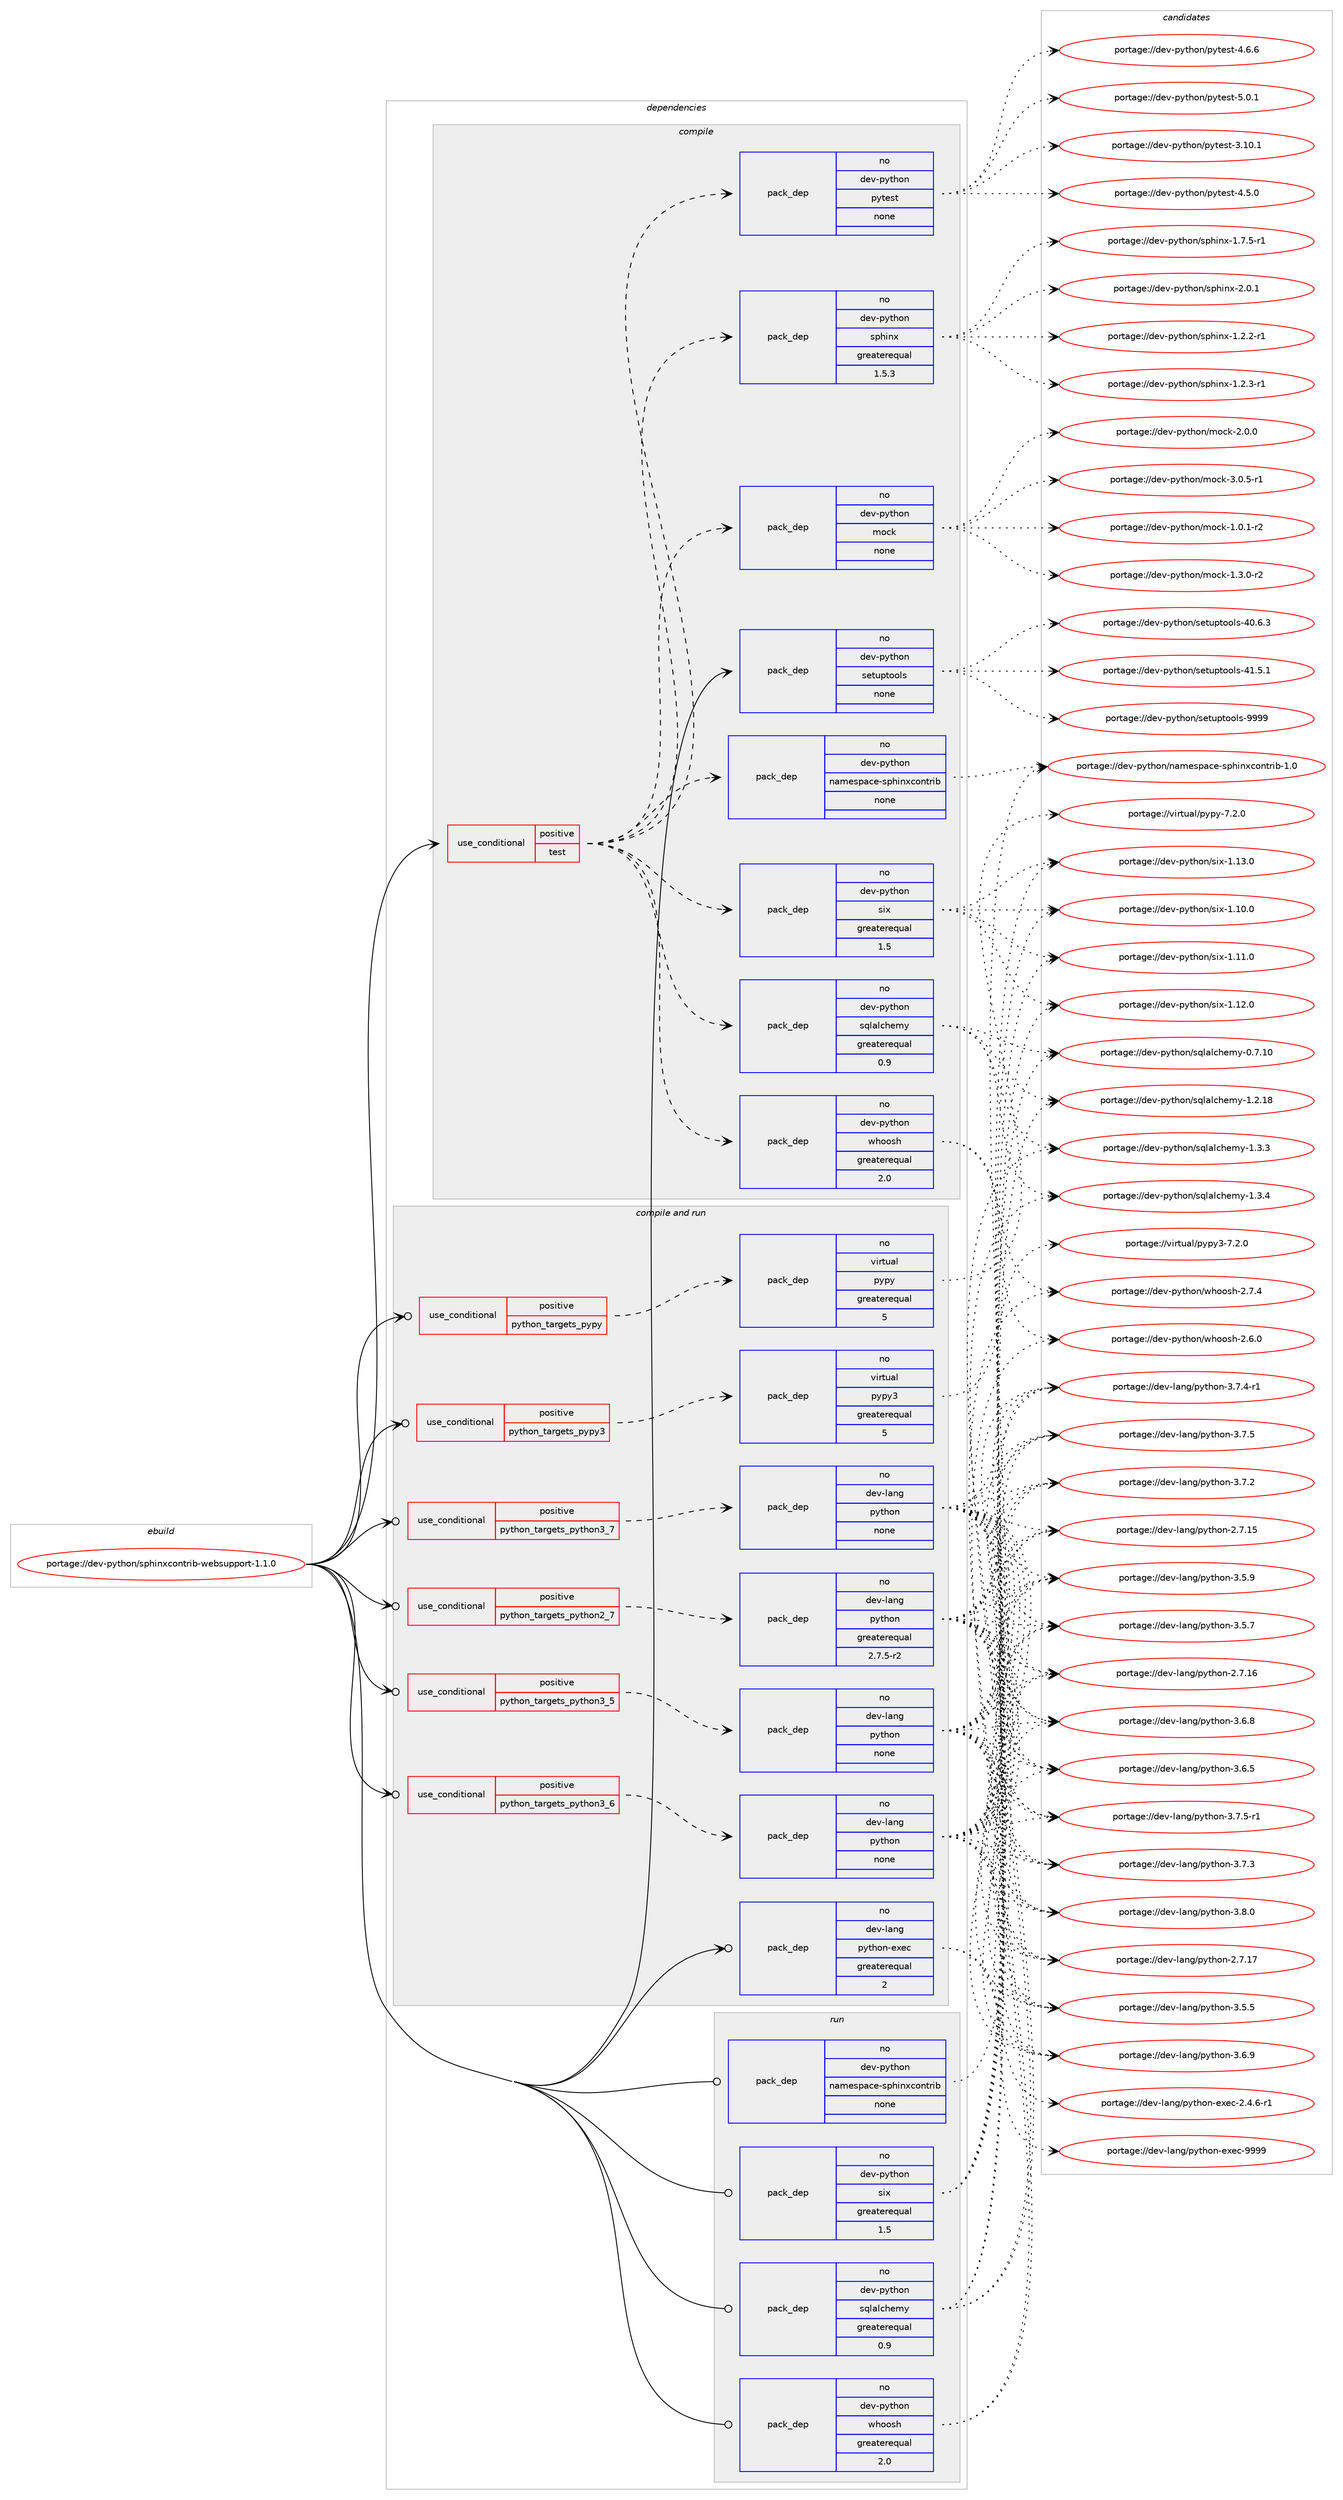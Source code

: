 digraph prolog {

# *************
# Graph options
# *************

newrank=true;
concentrate=true;
compound=true;
graph [rankdir=LR,fontname=Helvetica,fontsize=10,ranksep=1.5];#, ranksep=2.5, nodesep=0.2];
edge  [arrowhead=vee];
node  [fontname=Helvetica,fontsize=10];

# **********
# The ebuild
# **********

subgraph cluster_leftcol {
color=gray;
rank=same;
label=<<i>ebuild</i>>;
id [label="portage://dev-python/sphinxcontrib-websupport-1.1.0", color=red, width=4, href="../dev-python/sphinxcontrib-websupport-1.1.0.svg"];
}

# ****************
# The dependencies
# ****************

subgraph cluster_midcol {
color=gray;
label=<<i>dependencies</i>>;
subgraph cluster_compile {
fillcolor="#eeeeee";
style=filled;
label=<<i>compile</i>>;
subgraph cond39119 {
dependency173643 [label=<<TABLE BORDER="0" CELLBORDER="1" CELLSPACING="0" CELLPADDING="4"><TR><TD ROWSPAN="3" CELLPADDING="10">use_conditional</TD></TR><TR><TD>positive</TD></TR><TR><TD>test</TD></TR></TABLE>>, shape=none, color=red];
subgraph pack131121 {
dependency173644 [label=<<TABLE BORDER="0" CELLBORDER="1" CELLSPACING="0" CELLPADDING="4" WIDTH="220"><TR><TD ROWSPAN="6" CELLPADDING="30">pack_dep</TD></TR><TR><TD WIDTH="110">no</TD></TR><TR><TD>dev-python</TD></TR><TR><TD>sqlalchemy</TD></TR><TR><TD>greaterequal</TD></TR><TR><TD>0.9</TD></TR></TABLE>>, shape=none, color=blue];
}
dependency173643:e -> dependency173644:w [weight=20,style="dashed",arrowhead="vee"];
subgraph pack131122 {
dependency173645 [label=<<TABLE BORDER="0" CELLBORDER="1" CELLSPACING="0" CELLPADDING="4" WIDTH="220"><TR><TD ROWSPAN="6" CELLPADDING="30">pack_dep</TD></TR><TR><TD WIDTH="110">no</TD></TR><TR><TD>dev-python</TD></TR><TR><TD>whoosh</TD></TR><TR><TD>greaterequal</TD></TR><TR><TD>2.0</TD></TR></TABLE>>, shape=none, color=blue];
}
dependency173643:e -> dependency173645:w [weight=20,style="dashed",arrowhead="vee"];
subgraph pack131123 {
dependency173646 [label=<<TABLE BORDER="0" CELLBORDER="1" CELLSPACING="0" CELLPADDING="4" WIDTH="220"><TR><TD ROWSPAN="6" CELLPADDING="30">pack_dep</TD></TR><TR><TD WIDTH="110">no</TD></TR><TR><TD>dev-python</TD></TR><TR><TD>six</TD></TR><TR><TD>greaterequal</TD></TR><TR><TD>1.5</TD></TR></TABLE>>, shape=none, color=blue];
}
dependency173643:e -> dependency173646:w [weight=20,style="dashed",arrowhead="vee"];
subgraph pack131124 {
dependency173647 [label=<<TABLE BORDER="0" CELLBORDER="1" CELLSPACING="0" CELLPADDING="4" WIDTH="220"><TR><TD ROWSPAN="6" CELLPADDING="30">pack_dep</TD></TR><TR><TD WIDTH="110">no</TD></TR><TR><TD>dev-python</TD></TR><TR><TD>namespace-sphinxcontrib</TD></TR><TR><TD>none</TD></TR><TR><TD></TD></TR></TABLE>>, shape=none, color=blue];
}
dependency173643:e -> dependency173647:w [weight=20,style="dashed",arrowhead="vee"];
subgraph pack131125 {
dependency173648 [label=<<TABLE BORDER="0" CELLBORDER="1" CELLSPACING="0" CELLPADDING="4" WIDTH="220"><TR><TD ROWSPAN="6" CELLPADDING="30">pack_dep</TD></TR><TR><TD WIDTH="110">no</TD></TR><TR><TD>dev-python</TD></TR><TR><TD>sphinx</TD></TR><TR><TD>greaterequal</TD></TR><TR><TD>1.5.3</TD></TR></TABLE>>, shape=none, color=blue];
}
dependency173643:e -> dependency173648:w [weight=20,style="dashed",arrowhead="vee"];
subgraph pack131126 {
dependency173649 [label=<<TABLE BORDER="0" CELLBORDER="1" CELLSPACING="0" CELLPADDING="4" WIDTH="220"><TR><TD ROWSPAN="6" CELLPADDING="30">pack_dep</TD></TR><TR><TD WIDTH="110">no</TD></TR><TR><TD>dev-python</TD></TR><TR><TD>pytest</TD></TR><TR><TD>none</TD></TR><TR><TD></TD></TR></TABLE>>, shape=none, color=blue];
}
dependency173643:e -> dependency173649:w [weight=20,style="dashed",arrowhead="vee"];
subgraph pack131127 {
dependency173650 [label=<<TABLE BORDER="0" CELLBORDER="1" CELLSPACING="0" CELLPADDING="4" WIDTH="220"><TR><TD ROWSPAN="6" CELLPADDING="30">pack_dep</TD></TR><TR><TD WIDTH="110">no</TD></TR><TR><TD>dev-python</TD></TR><TR><TD>mock</TD></TR><TR><TD>none</TD></TR><TR><TD></TD></TR></TABLE>>, shape=none, color=blue];
}
dependency173643:e -> dependency173650:w [weight=20,style="dashed",arrowhead="vee"];
}
id:e -> dependency173643:w [weight=20,style="solid",arrowhead="vee"];
subgraph pack131128 {
dependency173651 [label=<<TABLE BORDER="0" CELLBORDER="1" CELLSPACING="0" CELLPADDING="4" WIDTH="220"><TR><TD ROWSPAN="6" CELLPADDING="30">pack_dep</TD></TR><TR><TD WIDTH="110">no</TD></TR><TR><TD>dev-python</TD></TR><TR><TD>setuptools</TD></TR><TR><TD>none</TD></TR><TR><TD></TD></TR></TABLE>>, shape=none, color=blue];
}
id:e -> dependency173651:w [weight=20,style="solid",arrowhead="vee"];
}
subgraph cluster_compileandrun {
fillcolor="#eeeeee";
style=filled;
label=<<i>compile and run</i>>;
subgraph cond39120 {
dependency173652 [label=<<TABLE BORDER="0" CELLBORDER="1" CELLSPACING="0" CELLPADDING="4"><TR><TD ROWSPAN="3" CELLPADDING="10">use_conditional</TD></TR><TR><TD>positive</TD></TR><TR><TD>python_targets_pypy</TD></TR></TABLE>>, shape=none, color=red];
subgraph pack131129 {
dependency173653 [label=<<TABLE BORDER="0" CELLBORDER="1" CELLSPACING="0" CELLPADDING="4" WIDTH="220"><TR><TD ROWSPAN="6" CELLPADDING="30">pack_dep</TD></TR><TR><TD WIDTH="110">no</TD></TR><TR><TD>virtual</TD></TR><TR><TD>pypy</TD></TR><TR><TD>greaterequal</TD></TR><TR><TD>5</TD></TR></TABLE>>, shape=none, color=blue];
}
dependency173652:e -> dependency173653:w [weight=20,style="dashed",arrowhead="vee"];
}
id:e -> dependency173652:w [weight=20,style="solid",arrowhead="odotvee"];
subgraph cond39121 {
dependency173654 [label=<<TABLE BORDER="0" CELLBORDER="1" CELLSPACING="0" CELLPADDING="4"><TR><TD ROWSPAN="3" CELLPADDING="10">use_conditional</TD></TR><TR><TD>positive</TD></TR><TR><TD>python_targets_pypy3</TD></TR></TABLE>>, shape=none, color=red];
subgraph pack131130 {
dependency173655 [label=<<TABLE BORDER="0" CELLBORDER="1" CELLSPACING="0" CELLPADDING="4" WIDTH="220"><TR><TD ROWSPAN="6" CELLPADDING="30">pack_dep</TD></TR><TR><TD WIDTH="110">no</TD></TR><TR><TD>virtual</TD></TR><TR><TD>pypy3</TD></TR><TR><TD>greaterequal</TD></TR><TR><TD>5</TD></TR></TABLE>>, shape=none, color=blue];
}
dependency173654:e -> dependency173655:w [weight=20,style="dashed",arrowhead="vee"];
}
id:e -> dependency173654:w [weight=20,style="solid",arrowhead="odotvee"];
subgraph cond39122 {
dependency173656 [label=<<TABLE BORDER="0" CELLBORDER="1" CELLSPACING="0" CELLPADDING="4"><TR><TD ROWSPAN="3" CELLPADDING="10">use_conditional</TD></TR><TR><TD>positive</TD></TR><TR><TD>python_targets_python2_7</TD></TR></TABLE>>, shape=none, color=red];
subgraph pack131131 {
dependency173657 [label=<<TABLE BORDER="0" CELLBORDER="1" CELLSPACING="0" CELLPADDING="4" WIDTH="220"><TR><TD ROWSPAN="6" CELLPADDING="30">pack_dep</TD></TR><TR><TD WIDTH="110">no</TD></TR><TR><TD>dev-lang</TD></TR><TR><TD>python</TD></TR><TR><TD>greaterequal</TD></TR><TR><TD>2.7.5-r2</TD></TR></TABLE>>, shape=none, color=blue];
}
dependency173656:e -> dependency173657:w [weight=20,style="dashed",arrowhead="vee"];
}
id:e -> dependency173656:w [weight=20,style="solid",arrowhead="odotvee"];
subgraph cond39123 {
dependency173658 [label=<<TABLE BORDER="0" CELLBORDER="1" CELLSPACING="0" CELLPADDING="4"><TR><TD ROWSPAN="3" CELLPADDING="10">use_conditional</TD></TR><TR><TD>positive</TD></TR><TR><TD>python_targets_python3_5</TD></TR></TABLE>>, shape=none, color=red];
subgraph pack131132 {
dependency173659 [label=<<TABLE BORDER="0" CELLBORDER="1" CELLSPACING="0" CELLPADDING="4" WIDTH="220"><TR><TD ROWSPAN="6" CELLPADDING="30">pack_dep</TD></TR><TR><TD WIDTH="110">no</TD></TR><TR><TD>dev-lang</TD></TR><TR><TD>python</TD></TR><TR><TD>none</TD></TR><TR><TD></TD></TR></TABLE>>, shape=none, color=blue];
}
dependency173658:e -> dependency173659:w [weight=20,style="dashed",arrowhead="vee"];
}
id:e -> dependency173658:w [weight=20,style="solid",arrowhead="odotvee"];
subgraph cond39124 {
dependency173660 [label=<<TABLE BORDER="0" CELLBORDER="1" CELLSPACING="0" CELLPADDING="4"><TR><TD ROWSPAN="3" CELLPADDING="10">use_conditional</TD></TR><TR><TD>positive</TD></TR><TR><TD>python_targets_python3_6</TD></TR></TABLE>>, shape=none, color=red];
subgraph pack131133 {
dependency173661 [label=<<TABLE BORDER="0" CELLBORDER="1" CELLSPACING="0" CELLPADDING="4" WIDTH="220"><TR><TD ROWSPAN="6" CELLPADDING="30">pack_dep</TD></TR><TR><TD WIDTH="110">no</TD></TR><TR><TD>dev-lang</TD></TR><TR><TD>python</TD></TR><TR><TD>none</TD></TR><TR><TD></TD></TR></TABLE>>, shape=none, color=blue];
}
dependency173660:e -> dependency173661:w [weight=20,style="dashed",arrowhead="vee"];
}
id:e -> dependency173660:w [weight=20,style="solid",arrowhead="odotvee"];
subgraph cond39125 {
dependency173662 [label=<<TABLE BORDER="0" CELLBORDER="1" CELLSPACING="0" CELLPADDING="4"><TR><TD ROWSPAN="3" CELLPADDING="10">use_conditional</TD></TR><TR><TD>positive</TD></TR><TR><TD>python_targets_python3_7</TD></TR></TABLE>>, shape=none, color=red];
subgraph pack131134 {
dependency173663 [label=<<TABLE BORDER="0" CELLBORDER="1" CELLSPACING="0" CELLPADDING="4" WIDTH="220"><TR><TD ROWSPAN="6" CELLPADDING="30">pack_dep</TD></TR><TR><TD WIDTH="110">no</TD></TR><TR><TD>dev-lang</TD></TR><TR><TD>python</TD></TR><TR><TD>none</TD></TR><TR><TD></TD></TR></TABLE>>, shape=none, color=blue];
}
dependency173662:e -> dependency173663:w [weight=20,style="dashed",arrowhead="vee"];
}
id:e -> dependency173662:w [weight=20,style="solid",arrowhead="odotvee"];
subgraph pack131135 {
dependency173664 [label=<<TABLE BORDER="0" CELLBORDER="1" CELLSPACING="0" CELLPADDING="4" WIDTH="220"><TR><TD ROWSPAN="6" CELLPADDING="30">pack_dep</TD></TR><TR><TD WIDTH="110">no</TD></TR><TR><TD>dev-lang</TD></TR><TR><TD>python-exec</TD></TR><TR><TD>greaterequal</TD></TR><TR><TD>2</TD></TR></TABLE>>, shape=none, color=blue];
}
id:e -> dependency173664:w [weight=20,style="solid",arrowhead="odotvee"];
}
subgraph cluster_run {
fillcolor="#eeeeee";
style=filled;
label=<<i>run</i>>;
subgraph pack131136 {
dependency173665 [label=<<TABLE BORDER="0" CELLBORDER="1" CELLSPACING="0" CELLPADDING="4" WIDTH="220"><TR><TD ROWSPAN="6" CELLPADDING="30">pack_dep</TD></TR><TR><TD WIDTH="110">no</TD></TR><TR><TD>dev-python</TD></TR><TR><TD>namespace-sphinxcontrib</TD></TR><TR><TD>none</TD></TR><TR><TD></TD></TR></TABLE>>, shape=none, color=blue];
}
id:e -> dependency173665:w [weight=20,style="solid",arrowhead="odot"];
subgraph pack131137 {
dependency173666 [label=<<TABLE BORDER="0" CELLBORDER="1" CELLSPACING="0" CELLPADDING="4" WIDTH="220"><TR><TD ROWSPAN="6" CELLPADDING="30">pack_dep</TD></TR><TR><TD WIDTH="110">no</TD></TR><TR><TD>dev-python</TD></TR><TR><TD>six</TD></TR><TR><TD>greaterequal</TD></TR><TR><TD>1.5</TD></TR></TABLE>>, shape=none, color=blue];
}
id:e -> dependency173666:w [weight=20,style="solid",arrowhead="odot"];
subgraph pack131138 {
dependency173667 [label=<<TABLE BORDER="0" CELLBORDER="1" CELLSPACING="0" CELLPADDING="4" WIDTH="220"><TR><TD ROWSPAN="6" CELLPADDING="30">pack_dep</TD></TR><TR><TD WIDTH="110">no</TD></TR><TR><TD>dev-python</TD></TR><TR><TD>sqlalchemy</TD></TR><TR><TD>greaterequal</TD></TR><TR><TD>0.9</TD></TR></TABLE>>, shape=none, color=blue];
}
id:e -> dependency173667:w [weight=20,style="solid",arrowhead="odot"];
subgraph pack131139 {
dependency173668 [label=<<TABLE BORDER="0" CELLBORDER="1" CELLSPACING="0" CELLPADDING="4" WIDTH="220"><TR><TD ROWSPAN="6" CELLPADDING="30">pack_dep</TD></TR><TR><TD WIDTH="110">no</TD></TR><TR><TD>dev-python</TD></TR><TR><TD>whoosh</TD></TR><TR><TD>greaterequal</TD></TR><TR><TD>2.0</TD></TR></TABLE>>, shape=none, color=blue];
}
id:e -> dependency173668:w [weight=20,style="solid",arrowhead="odot"];
}
}

# **************
# The candidates
# **************

subgraph cluster_choices {
rank=same;
color=gray;
label=<<i>candidates</i>>;

subgraph choice131121 {
color=black;
nodesep=1;
choiceportage1001011184511212111610411111047115113108971089910410110912145484655464948 [label="portage://dev-python/sqlalchemy-0.7.10", color=red, width=4,href="../dev-python/sqlalchemy-0.7.10.svg"];
choiceportage1001011184511212111610411111047115113108971089910410110912145494650464956 [label="portage://dev-python/sqlalchemy-1.2.18", color=red, width=4,href="../dev-python/sqlalchemy-1.2.18.svg"];
choiceportage10010111845112121116104111110471151131089710899104101109121454946514651 [label="portage://dev-python/sqlalchemy-1.3.3", color=red, width=4,href="../dev-python/sqlalchemy-1.3.3.svg"];
choiceportage10010111845112121116104111110471151131089710899104101109121454946514652 [label="portage://dev-python/sqlalchemy-1.3.4", color=red, width=4,href="../dev-python/sqlalchemy-1.3.4.svg"];
dependency173644:e -> choiceportage1001011184511212111610411111047115113108971089910410110912145484655464948:w [style=dotted,weight="100"];
dependency173644:e -> choiceportage1001011184511212111610411111047115113108971089910410110912145494650464956:w [style=dotted,weight="100"];
dependency173644:e -> choiceportage10010111845112121116104111110471151131089710899104101109121454946514651:w [style=dotted,weight="100"];
dependency173644:e -> choiceportage10010111845112121116104111110471151131089710899104101109121454946514652:w [style=dotted,weight="100"];
}
subgraph choice131122 {
color=black;
nodesep=1;
choiceportage1001011184511212111610411111047119104111111115104455046544648 [label="portage://dev-python/whoosh-2.6.0", color=red, width=4,href="../dev-python/whoosh-2.6.0.svg"];
choiceportage1001011184511212111610411111047119104111111115104455046554652 [label="portage://dev-python/whoosh-2.7.4", color=red, width=4,href="../dev-python/whoosh-2.7.4.svg"];
dependency173645:e -> choiceportage1001011184511212111610411111047119104111111115104455046544648:w [style=dotted,weight="100"];
dependency173645:e -> choiceportage1001011184511212111610411111047119104111111115104455046554652:w [style=dotted,weight="100"];
}
subgraph choice131123 {
color=black;
nodesep=1;
choiceportage100101118451121211161041111104711510512045494649484648 [label="portage://dev-python/six-1.10.0", color=red, width=4,href="../dev-python/six-1.10.0.svg"];
choiceportage100101118451121211161041111104711510512045494649494648 [label="portage://dev-python/six-1.11.0", color=red, width=4,href="../dev-python/six-1.11.0.svg"];
choiceportage100101118451121211161041111104711510512045494649504648 [label="portage://dev-python/six-1.12.0", color=red, width=4,href="../dev-python/six-1.12.0.svg"];
choiceportage100101118451121211161041111104711510512045494649514648 [label="portage://dev-python/six-1.13.0", color=red, width=4,href="../dev-python/six-1.13.0.svg"];
dependency173646:e -> choiceportage100101118451121211161041111104711510512045494649484648:w [style=dotted,weight="100"];
dependency173646:e -> choiceportage100101118451121211161041111104711510512045494649494648:w [style=dotted,weight="100"];
dependency173646:e -> choiceportage100101118451121211161041111104711510512045494649504648:w [style=dotted,weight="100"];
dependency173646:e -> choiceportage100101118451121211161041111104711510512045494649514648:w [style=dotted,weight="100"];
}
subgraph choice131124 {
color=black;
nodesep=1;
choiceportage100101118451121211161041111104711097109101115112979910145115112104105110120991111101161141059845494648 [label="portage://dev-python/namespace-sphinxcontrib-1.0", color=red, width=4,href="../dev-python/namespace-sphinxcontrib-1.0.svg"];
dependency173647:e -> choiceportage100101118451121211161041111104711097109101115112979910145115112104105110120991111101161141059845494648:w [style=dotted,weight="100"];
}
subgraph choice131125 {
color=black;
nodesep=1;
choiceportage10010111845112121116104111110471151121041051101204549465046504511449 [label="portage://dev-python/sphinx-1.2.2-r1", color=red, width=4,href="../dev-python/sphinx-1.2.2-r1.svg"];
choiceportage10010111845112121116104111110471151121041051101204549465046514511449 [label="portage://dev-python/sphinx-1.2.3-r1", color=red, width=4,href="../dev-python/sphinx-1.2.3-r1.svg"];
choiceportage10010111845112121116104111110471151121041051101204549465546534511449 [label="portage://dev-python/sphinx-1.7.5-r1", color=red, width=4,href="../dev-python/sphinx-1.7.5-r1.svg"];
choiceportage1001011184511212111610411111047115112104105110120455046484649 [label="portage://dev-python/sphinx-2.0.1", color=red, width=4,href="../dev-python/sphinx-2.0.1.svg"];
dependency173648:e -> choiceportage10010111845112121116104111110471151121041051101204549465046504511449:w [style=dotted,weight="100"];
dependency173648:e -> choiceportage10010111845112121116104111110471151121041051101204549465046514511449:w [style=dotted,weight="100"];
dependency173648:e -> choiceportage10010111845112121116104111110471151121041051101204549465546534511449:w [style=dotted,weight="100"];
dependency173648:e -> choiceportage1001011184511212111610411111047115112104105110120455046484649:w [style=dotted,weight="100"];
}
subgraph choice131126 {
color=black;
nodesep=1;
choiceportage100101118451121211161041111104711212111610111511645514649484649 [label="portage://dev-python/pytest-3.10.1", color=red, width=4,href="../dev-python/pytest-3.10.1.svg"];
choiceportage1001011184511212111610411111047112121116101115116455246534648 [label="portage://dev-python/pytest-4.5.0", color=red, width=4,href="../dev-python/pytest-4.5.0.svg"];
choiceportage1001011184511212111610411111047112121116101115116455246544654 [label="portage://dev-python/pytest-4.6.6", color=red, width=4,href="../dev-python/pytest-4.6.6.svg"];
choiceportage1001011184511212111610411111047112121116101115116455346484649 [label="portage://dev-python/pytest-5.0.1", color=red, width=4,href="../dev-python/pytest-5.0.1.svg"];
dependency173649:e -> choiceportage100101118451121211161041111104711212111610111511645514649484649:w [style=dotted,weight="100"];
dependency173649:e -> choiceportage1001011184511212111610411111047112121116101115116455246534648:w [style=dotted,weight="100"];
dependency173649:e -> choiceportage1001011184511212111610411111047112121116101115116455246544654:w [style=dotted,weight="100"];
dependency173649:e -> choiceportage1001011184511212111610411111047112121116101115116455346484649:w [style=dotted,weight="100"];
}
subgraph choice131127 {
color=black;
nodesep=1;
choiceportage1001011184511212111610411111047109111991074549464846494511450 [label="portage://dev-python/mock-1.0.1-r2", color=red, width=4,href="../dev-python/mock-1.0.1-r2.svg"];
choiceportage1001011184511212111610411111047109111991074549465146484511450 [label="portage://dev-python/mock-1.3.0-r2", color=red, width=4,href="../dev-python/mock-1.3.0-r2.svg"];
choiceportage100101118451121211161041111104710911199107455046484648 [label="portage://dev-python/mock-2.0.0", color=red, width=4,href="../dev-python/mock-2.0.0.svg"];
choiceportage1001011184511212111610411111047109111991074551464846534511449 [label="portage://dev-python/mock-3.0.5-r1", color=red, width=4,href="../dev-python/mock-3.0.5-r1.svg"];
dependency173650:e -> choiceportage1001011184511212111610411111047109111991074549464846494511450:w [style=dotted,weight="100"];
dependency173650:e -> choiceportage1001011184511212111610411111047109111991074549465146484511450:w [style=dotted,weight="100"];
dependency173650:e -> choiceportage100101118451121211161041111104710911199107455046484648:w [style=dotted,weight="100"];
dependency173650:e -> choiceportage1001011184511212111610411111047109111991074551464846534511449:w [style=dotted,weight="100"];
}
subgraph choice131128 {
color=black;
nodesep=1;
choiceportage100101118451121211161041111104711510111611711211611111110811545524846544651 [label="portage://dev-python/setuptools-40.6.3", color=red, width=4,href="../dev-python/setuptools-40.6.3.svg"];
choiceportage100101118451121211161041111104711510111611711211611111110811545524946534649 [label="portage://dev-python/setuptools-41.5.1", color=red, width=4,href="../dev-python/setuptools-41.5.1.svg"];
choiceportage10010111845112121116104111110471151011161171121161111111081154557575757 [label="portage://dev-python/setuptools-9999", color=red, width=4,href="../dev-python/setuptools-9999.svg"];
dependency173651:e -> choiceportage100101118451121211161041111104711510111611711211611111110811545524846544651:w [style=dotted,weight="100"];
dependency173651:e -> choiceportage100101118451121211161041111104711510111611711211611111110811545524946534649:w [style=dotted,weight="100"];
dependency173651:e -> choiceportage10010111845112121116104111110471151011161171121161111111081154557575757:w [style=dotted,weight="100"];
}
subgraph choice131129 {
color=black;
nodesep=1;
choiceportage1181051141161179710847112121112121455546504648 [label="portage://virtual/pypy-7.2.0", color=red, width=4,href="../virtual/pypy-7.2.0.svg"];
dependency173653:e -> choiceportage1181051141161179710847112121112121455546504648:w [style=dotted,weight="100"];
}
subgraph choice131130 {
color=black;
nodesep=1;
choiceportage118105114116117971084711212111212151455546504648 [label="portage://virtual/pypy3-7.2.0", color=red, width=4,href="../virtual/pypy3-7.2.0.svg"];
dependency173655:e -> choiceportage118105114116117971084711212111212151455546504648:w [style=dotted,weight="100"];
}
subgraph choice131131 {
color=black;
nodesep=1;
choiceportage10010111845108971101034711212111610411111045504655464953 [label="portage://dev-lang/python-2.7.15", color=red, width=4,href="../dev-lang/python-2.7.15.svg"];
choiceportage10010111845108971101034711212111610411111045504655464954 [label="portage://dev-lang/python-2.7.16", color=red, width=4,href="../dev-lang/python-2.7.16.svg"];
choiceportage10010111845108971101034711212111610411111045504655464955 [label="portage://dev-lang/python-2.7.17", color=red, width=4,href="../dev-lang/python-2.7.17.svg"];
choiceportage100101118451089711010347112121116104111110455146534653 [label="portage://dev-lang/python-3.5.5", color=red, width=4,href="../dev-lang/python-3.5.5.svg"];
choiceportage100101118451089711010347112121116104111110455146534655 [label="portage://dev-lang/python-3.5.7", color=red, width=4,href="../dev-lang/python-3.5.7.svg"];
choiceportage100101118451089711010347112121116104111110455146534657 [label="portage://dev-lang/python-3.5.9", color=red, width=4,href="../dev-lang/python-3.5.9.svg"];
choiceportage100101118451089711010347112121116104111110455146544653 [label="portage://dev-lang/python-3.6.5", color=red, width=4,href="../dev-lang/python-3.6.5.svg"];
choiceportage100101118451089711010347112121116104111110455146544656 [label="portage://dev-lang/python-3.6.8", color=red, width=4,href="../dev-lang/python-3.6.8.svg"];
choiceportage100101118451089711010347112121116104111110455146544657 [label="portage://dev-lang/python-3.6.9", color=red, width=4,href="../dev-lang/python-3.6.9.svg"];
choiceportage100101118451089711010347112121116104111110455146554650 [label="portage://dev-lang/python-3.7.2", color=red, width=4,href="../dev-lang/python-3.7.2.svg"];
choiceportage100101118451089711010347112121116104111110455146554651 [label="portage://dev-lang/python-3.7.3", color=red, width=4,href="../dev-lang/python-3.7.3.svg"];
choiceportage1001011184510897110103471121211161041111104551465546524511449 [label="portage://dev-lang/python-3.7.4-r1", color=red, width=4,href="../dev-lang/python-3.7.4-r1.svg"];
choiceportage100101118451089711010347112121116104111110455146554653 [label="portage://dev-lang/python-3.7.5", color=red, width=4,href="../dev-lang/python-3.7.5.svg"];
choiceportage1001011184510897110103471121211161041111104551465546534511449 [label="portage://dev-lang/python-3.7.5-r1", color=red, width=4,href="../dev-lang/python-3.7.5-r1.svg"];
choiceportage100101118451089711010347112121116104111110455146564648 [label="portage://dev-lang/python-3.8.0", color=red, width=4,href="../dev-lang/python-3.8.0.svg"];
dependency173657:e -> choiceportage10010111845108971101034711212111610411111045504655464953:w [style=dotted,weight="100"];
dependency173657:e -> choiceportage10010111845108971101034711212111610411111045504655464954:w [style=dotted,weight="100"];
dependency173657:e -> choiceportage10010111845108971101034711212111610411111045504655464955:w [style=dotted,weight="100"];
dependency173657:e -> choiceportage100101118451089711010347112121116104111110455146534653:w [style=dotted,weight="100"];
dependency173657:e -> choiceportage100101118451089711010347112121116104111110455146534655:w [style=dotted,weight="100"];
dependency173657:e -> choiceportage100101118451089711010347112121116104111110455146534657:w [style=dotted,weight="100"];
dependency173657:e -> choiceportage100101118451089711010347112121116104111110455146544653:w [style=dotted,weight="100"];
dependency173657:e -> choiceportage100101118451089711010347112121116104111110455146544656:w [style=dotted,weight="100"];
dependency173657:e -> choiceportage100101118451089711010347112121116104111110455146544657:w [style=dotted,weight="100"];
dependency173657:e -> choiceportage100101118451089711010347112121116104111110455146554650:w [style=dotted,weight="100"];
dependency173657:e -> choiceportage100101118451089711010347112121116104111110455146554651:w [style=dotted,weight="100"];
dependency173657:e -> choiceportage1001011184510897110103471121211161041111104551465546524511449:w [style=dotted,weight="100"];
dependency173657:e -> choiceportage100101118451089711010347112121116104111110455146554653:w [style=dotted,weight="100"];
dependency173657:e -> choiceportage1001011184510897110103471121211161041111104551465546534511449:w [style=dotted,weight="100"];
dependency173657:e -> choiceportage100101118451089711010347112121116104111110455146564648:w [style=dotted,weight="100"];
}
subgraph choice131132 {
color=black;
nodesep=1;
choiceportage10010111845108971101034711212111610411111045504655464953 [label="portage://dev-lang/python-2.7.15", color=red, width=4,href="../dev-lang/python-2.7.15.svg"];
choiceportage10010111845108971101034711212111610411111045504655464954 [label="portage://dev-lang/python-2.7.16", color=red, width=4,href="../dev-lang/python-2.7.16.svg"];
choiceportage10010111845108971101034711212111610411111045504655464955 [label="portage://dev-lang/python-2.7.17", color=red, width=4,href="../dev-lang/python-2.7.17.svg"];
choiceportage100101118451089711010347112121116104111110455146534653 [label="portage://dev-lang/python-3.5.5", color=red, width=4,href="../dev-lang/python-3.5.5.svg"];
choiceportage100101118451089711010347112121116104111110455146534655 [label="portage://dev-lang/python-3.5.7", color=red, width=4,href="../dev-lang/python-3.5.7.svg"];
choiceportage100101118451089711010347112121116104111110455146534657 [label="portage://dev-lang/python-3.5.9", color=red, width=4,href="../dev-lang/python-3.5.9.svg"];
choiceportage100101118451089711010347112121116104111110455146544653 [label="portage://dev-lang/python-3.6.5", color=red, width=4,href="../dev-lang/python-3.6.5.svg"];
choiceportage100101118451089711010347112121116104111110455146544656 [label="portage://dev-lang/python-3.6.8", color=red, width=4,href="../dev-lang/python-3.6.8.svg"];
choiceportage100101118451089711010347112121116104111110455146544657 [label="portage://dev-lang/python-3.6.9", color=red, width=4,href="../dev-lang/python-3.6.9.svg"];
choiceportage100101118451089711010347112121116104111110455146554650 [label="portage://dev-lang/python-3.7.2", color=red, width=4,href="../dev-lang/python-3.7.2.svg"];
choiceportage100101118451089711010347112121116104111110455146554651 [label="portage://dev-lang/python-3.7.3", color=red, width=4,href="../dev-lang/python-3.7.3.svg"];
choiceportage1001011184510897110103471121211161041111104551465546524511449 [label="portage://dev-lang/python-3.7.4-r1", color=red, width=4,href="../dev-lang/python-3.7.4-r1.svg"];
choiceportage100101118451089711010347112121116104111110455146554653 [label="portage://dev-lang/python-3.7.5", color=red, width=4,href="../dev-lang/python-3.7.5.svg"];
choiceportage1001011184510897110103471121211161041111104551465546534511449 [label="portage://dev-lang/python-3.7.5-r1", color=red, width=4,href="../dev-lang/python-3.7.5-r1.svg"];
choiceportage100101118451089711010347112121116104111110455146564648 [label="portage://dev-lang/python-3.8.0", color=red, width=4,href="../dev-lang/python-3.8.0.svg"];
dependency173659:e -> choiceportage10010111845108971101034711212111610411111045504655464953:w [style=dotted,weight="100"];
dependency173659:e -> choiceportage10010111845108971101034711212111610411111045504655464954:w [style=dotted,weight="100"];
dependency173659:e -> choiceportage10010111845108971101034711212111610411111045504655464955:w [style=dotted,weight="100"];
dependency173659:e -> choiceportage100101118451089711010347112121116104111110455146534653:w [style=dotted,weight="100"];
dependency173659:e -> choiceportage100101118451089711010347112121116104111110455146534655:w [style=dotted,weight="100"];
dependency173659:e -> choiceportage100101118451089711010347112121116104111110455146534657:w [style=dotted,weight="100"];
dependency173659:e -> choiceportage100101118451089711010347112121116104111110455146544653:w [style=dotted,weight="100"];
dependency173659:e -> choiceportage100101118451089711010347112121116104111110455146544656:w [style=dotted,weight="100"];
dependency173659:e -> choiceportage100101118451089711010347112121116104111110455146544657:w [style=dotted,weight="100"];
dependency173659:e -> choiceportage100101118451089711010347112121116104111110455146554650:w [style=dotted,weight="100"];
dependency173659:e -> choiceportage100101118451089711010347112121116104111110455146554651:w [style=dotted,weight="100"];
dependency173659:e -> choiceportage1001011184510897110103471121211161041111104551465546524511449:w [style=dotted,weight="100"];
dependency173659:e -> choiceportage100101118451089711010347112121116104111110455146554653:w [style=dotted,weight="100"];
dependency173659:e -> choiceportage1001011184510897110103471121211161041111104551465546534511449:w [style=dotted,weight="100"];
dependency173659:e -> choiceportage100101118451089711010347112121116104111110455146564648:w [style=dotted,weight="100"];
}
subgraph choice131133 {
color=black;
nodesep=1;
choiceportage10010111845108971101034711212111610411111045504655464953 [label="portage://dev-lang/python-2.7.15", color=red, width=4,href="../dev-lang/python-2.7.15.svg"];
choiceportage10010111845108971101034711212111610411111045504655464954 [label="portage://dev-lang/python-2.7.16", color=red, width=4,href="../dev-lang/python-2.7.16.svg"];
choiceportage10010111845108971101034711212111610411111045504655464955 [label="portage://dev-lang/python-2.7.17", color=red, width=4,href="../dev-lang/python-2.7.17.svg"];
choiceportage100101118451089711010347112121116104111110455146534653 [label="portage://dev-lang/python-3.5.5", color=red, width=4,href="../dev-lang/python-3.5.5.svg"];
choiceportage100101118451089711010347112121116104111110455146534655 [label="portage://dev-lang/python-3.5.7", color=red, width=4,href="../dev-lang/python-3.5.7.svg"];
choiceportage100101118451089711010347112121116104111110455146534657 [label="portage://dev-lang/python-3.5.9", color=red, width=4,href="../dev-lang/python-3.5.9.svg"];
choiceportage100101118451089711010347112121116104111110455146544653 [label="portage://dev-lang/python-3.6.5", color=red, width=4,href="../dev-lang/python-3.6.5.svg"];
choiceportage100101118451089711010347112121116104111110455146544656 [label="portage://dev-lang/python-3.6.8", color=red, width=4,href="../dev-lang/python-3.6.8.svg"];
choiceportage100101118451089711010347112121116104111110455146544657 [label="portage://dev-lang/python-3.6.9", color=red, width=4,href="../dev-lang/python-3.6.9.svg"];
choiceportage100101118451089711010347112121116104111110455146554650 [label="portage://dev-lang/python-3.7.2", color=red, width=4,href="../dev-lang/python-3.7.2.svg"];
choiceportage100101118451089711010347112121116104111110455146554651 [label="portage://dev-lang/python-3.7.3", color=red, width=4,href="../dev-lang/python-3.7.3.svg"];
choiceportage1001011184510897110103471121211161041111104551465546524511449 [label="portage://dev-lang/python-3.7.4-r1", color=red, width=4,href="../dev-lang/python-3.7.4-r1.svg"];
choiceportage100101118451089711010347112121116104111110455146554653 [label="portage://dev-lang/python-3.7.5", color=red, width=4,href="../dev-lang/python-3.7.5.svg"];
choiceportage1001011184510897110103471121211161041111104551465546534511449 [label="portage://dev-lang/python-3.7.5-r1", color=red, width=4,href="../dev-lang/python-3.7.5-r1.svg"];
choiceportage100101118451089711010347112121116104111110455146564648 [label="portage://dev-lang/python-3.8.0", color=red, width=4,href="../dev-lang/python-3.8.0.svg"];
dependency173661:e -> choiceportage10010111845108971101034711212111610411111045504655464953:w [style=dotted,weight="100"];
dependency173661:e -> choiceportage10010111845108971101034711212111610411111045504655464954:w [style=dotted,weight="100"];
dependency173661:e -> choiceportage10010111845108971101034711212111610411111045504655464955:w [style=dotted,weight="100"];
dependency173661:e -> choiceportage100101118451089711010347112121116104111110455146534653:w [style=dotted,weight="100"];
dependency173661:e -> choiceportage100101118451089711010347112121116104111110455146534655:w [style=dotted,weight="100"];
dependency173661:e -> choiceportage100101118451089711010347112121116104111110455146534657:w [style=dotted,weight="100"];
dependency173661:e -> choiceportage100101118451089711010347112121116104111110455146544653:w [style=dotted,weight="100"];
dependency173661:e -> choiceportage100101118451089711010347112121116104111110455146544656:w [style=dotted,weight="100"];
dependency173661:e -> choiceportage100101118451089711010347112121116104111110455146544657:w [style=dotted,weight="100"];
dependency173661:e -> choiceportage100101118451089711010347112121116104111110455146554650:w [style=dotted,weight="100"];
dependency173661:e -> choiceportage100101118451089711010347112121116104111110455146554651:w [style=dotted,weight="100"];
dependency173661:e -> choiceportage1001011184510897110103471121211161041111104551465546524511449:w [style=dotted,weight="100"];
dependency173661:e -> choiceportage100101118451089711010347112121116104111110455146554653:w [style=dotted,weight="100"];
dependency173661:e -> choiceportage1001011184510897110103471121211161041111104551465546534511449:w [style=dotted,weight="100"];
dependency173661:e -> choiceportage100101118451089711010347112121116104111110455146564648:w [style=dotted,weight="100"];
}
subgraph choice131134 {
color=black;
nodesep=1;
choiceportage10010111845108971101034711212111610411111045504655464953 [label="portage://dev-lang/python-2.7.15", color=red, width=4,href="../dev-lang/python-2.7.15.svg"];
choiceportage10010111845108971101034711212111610411111045504655464954 [label="portage://dev-lang/python-2.7.16", color=red, width=4,href="../dev-lang/python-2.7.16.svg"];
choiceportage10010111845108971101034711212111610411111045504655464955 [label="portage://dev-lang/python-2.7.17", color=red, width=4,href="../dev-lang/python-2.7.17.svg"];
choiceportage100101118451089711010347112121116104111110455146534653 [label="portage://dev-lang/python-3.5.5", color=red, width=4,href="../dev-lang/python-3.5.5.svg"];
choiceportage100101118451089711010347112121116104111110455146534655 [label="portage://dev-lang/python-3.5.7", color=red, width=4,href="../dev-lang/python-3.5.7.svg"];
choiceportage100101118451089711010347112121116104111110455146534657 [label="portage://dev-lang/python-3.5.9", color=red, width=4,href="../dev-lang/python-3.5.9.svg"];
choiceportage100101118451089711010347112121116104111110455146544653 [label="portage://dev-lang/python-3.6.5", color=red, width=4,href="../dev-lang/python-3.6.5.svg"];
choiceportage100101118451089711010347112121116104111110455146544656 [label="portage://dev-lang/python-3.6.8", color=red, width=4,href="../dev-lang/python-3.6.8.svg"];
choiceportage100101118451089711010347112121116104111110455146544657 [label="portage://dev-lang/python-3.6.9", color=red, width=4,href="../dev-lang/python-3.6.9.svg"];
choiceportage100101118451089711010347112121116104111110455146554650 [label="portage://dev-lang/python-3.7.2", color=red, width=4,href="../dev-lang/python-3.7.2.svg"];
choiceportage100101118451089711010347112121116104111110455146554651 [label="portage://dev-lang/python-3.7.3", color=red, width=4,href="../dev-lang/python-3.7.3.svg"];
choiceportage1001011184510897110103471121211161041111104551465546524511449 [label="portage://dev-lang/python-3.7.4-r1", color=red, width=4,href="../dev-lang/python-3.7.4-r1.svg"];
choiceportage100101118451089711010347112121116104111110455146554653 [label="portage://dev-lang/python-3.7.5", color=red, width=4,href="../dev-lang/python-3.7.5.svg"];
choiceportage1001011184510897110103471121211161041111104551465546534511449 [label="portage://dev-lang/python-3.7.5-r1", color=red, width=4,href="../dev-lang/python-3.7.5-r1.svg"];
choiceportage100101118451089711010347112121116104111110455146564648 [label="portage://dev-lang/python-3.8.0", color=red, width=4,href="../dev-lang/python-3.8.0.svg"];
dependency173663:e -> choiceportage10010111845108971101034711212111610411111045504655464953:w [style=dotted,weight="100"];
dependency173663:e -> choiceportage10010111845108971101034711212111610411111045504655464954:w [style=dotted,weight="100"];
dependency173663:e -> choiceportage10010111845108971101034711212111610411111045504655464955:w [style=dotted,weight="100"];
dependency173663:e -> choiceportage100101118451089711010347112121116104111110455146534653:w [style=dotted,weight="100"];
dependency173663:e -> choiceportage100101118451089711010347112121116104111110455146534655:w [style=dotted,weight="100"];
dependency173663:e -> choiceportage100101118451089711010347112121116104111110455146534657:w [style=dotted,weight="100"];
dependency173663:e -> choiceportage100101118451089711010347112121116104111110455146544653:w [style=dotted,weight="100"];
dependency173663:e -> choiceportage100101118451089711010347112121116104111110455146544656:w [style=dotted,weight="100"];
dependency173663:e -> choiceportage100101118451089711010347112121116104111110455146544657:w [style=dotted,weight="100"];
dependency173663:e -> choiceportage100101118451089711010347112121116104111110455146554650:w [style=dotted,weight="100"];
dependency173663:e -> choiceportage100101118451089711010347112121116104111110455146554651:w [style=dotted,weight="100"];
dependency173663:e -> choiceportage1001011184510897110103471121211161041111104551465546524511449:w [style=dotted,weight="100"];
dependency173663:e -> choiceportage100101118451089711010347112121116104111110455146554653:w [style=dotted,weight="100"];
dependency173663:e -> choiceportage1001011184510897110103471121211161041111104551465546534511449:w [style=dotted,weight="100"];
dependency173663:e -> choiceportage100101118451089711010347112121116104111110455146564648:w [style=dotted,weight="100"];
}
subgraph choice131135 {
color=black;
nodesep=1;
choiceportage10010111845108971101034711212111610411111045101120101994550465246544511449 [label="portage://dev-lang/python-exec-2.4.6-r1", color=red, width=4,href="../dev-lang/python-exec-2.4.6-r1.svg"];
choiceportage10010111845108971101034711212111610411111045101120101994557575757 [label="portage://dev-lang/python-exec-9999", color=red, width=4,href="../dev-lang/python-exec-9999.svg"];
dependency173664:e -> choiceportage10010111845108971101034711212111610411111045101120101994550465246544511449:w [style=dotted,weight="100"];
dependency173664:e -> choiceportage10010111845108971101034711212111610411111045101120101994557575757:w [style=dotted,weight="100"];
}
subgraph choice131136 {
color=black;
nodesep=1;
choiceportage100101118451121211161041111104711097109101115112979910145115112104105110120991111101161141059845494648 [label="portage://dev-python/namespace-sphinxcontrib-1.0", color=red, width=4,href="../dev-python/namespace-sphinxcontrib-1.0.svg"];
dependency173665:e -> choiceportage100101118451121211161041111104711097109101115112979910145115112104105110120991111101161141059845494648:w [style=dotted,weight="100"];
}
subgraph choice131137 {
color=black;
nodesep=1;
choiceportage100101118451121211161041111104711510512045494649484648 [label="portage://dev-python/six-1.10.0", color=red, width=4,href="../dev-python/six-1.10.0.svg"];
choiceportage100101118451121211161041111104711510512045494649494648 [label="portage://dev-python/six-1.11.0", color=red, width=4,href="../dev-python/six-1.11.0.svg"];
choiceportage100101118451121211161041111104711510512045494649504648 [label="portage://dev-python/six-1.12.0", color=red, width=4,href="../dev-python/six-1.12.0.svg"];
choiceportage100101118451121211161041111104711510512045494649514648 [label="portage://dev-python/six-1.13.0", color=red, width=4,href="../dev-python/six-1.13.0.svg"];
dependency173666:e -> choiceportage100101118451121211161041111104711510512045494649484648:w [style=dotted,weight="100"];
dependency173666:e -> choiceportage100101118451121211161041111104711510512045494649494648:w [style=dotted,weight="100"];
dependency173666:e -> choiceportage100101118451121211161041111104711510512045494649504648:w [style=dotted,weight="100"];
dependency173666:e -> choiceportage100101118451121211161041111104711510512045494649514648:w [style=dotted,weight="100"];
}
subgraph choice131138 {
color=black;
nodesep=1;
choiceportage1001011184511212111610411111047115113108971089910410110912145484655464948 [label="portage://dev-python/sqlalchemy-0.7.10", color=red, width=4,href="../dev-python/sqlalchemy-0.7.10.svg"];
choiceportage1001011184511212111610411111047115113108971089910410110912145494650464956 [label="portage://dev-python/sqlalchemy-1.2.18", color=red, width=4,href="../dev-python/sqlalchemy-1.2.18.svg"];
choiceportage10010111845112121116104111110471151131089710899104101109121454946514651 [label="portage://dev-python/sqlalchemy-1.3.3", color=red, width=4,href="../dev-python/sqlalchemy-1.3.3.svg"];
choiceportage10010111845112121116104111110471151131089710899104101109121454946514652 [label="portage://dev-python/sqlalchemy-1.3.4", color=red, width=4,href="../dev-python/sqlalchemy-1.3.4.svg"];
dependency173667:e -> choiceportage1001011184511212111610411111047115113108971089910410110912145484655464948:w [style=dotted,weight="100"];
dependency173667:e -> choiceportage1001011184511212111610411111047115113108971089910410110912145494650464956:w [style=dotted,weight="100"];
dependency173667:e -> choiceportage10010111845112121116104111110471151131089710899104101109121454946514651:w [style=dotted,weight="100"];
dependency173667:e -> choiceportage10010111845112121116104111110471151131089710899104101109121454946514652:w [style=dotted,weight="100"];
}
subgraph choice131139 {
color=black;
nodesep=1;
choiceportage1001011184511212111610411111047119104111111115104455046544648 [label="portage://dev-python/whoosh-2.6.0", color=red, width=4,href="../dev-python/whoosh-2.6.0.svg"];
choiceportage1001011184511212111610411111047119104111111115104455046554652 [label="portage://dev-python/whoosh-2.7.4", color=red, width=4,href="../dev-python/whoosh-2.7.4.svg"];
dependency173668:e -> choiceportage1001011184511212111610411111047119104111111115104455046544648:w [style=dotted,weight="100"];
dependency173668:e -> choiceportage1001011184511212111610411111047119104111111115104455046554652:w [style=dotted,weight="100"];
}
}

}
